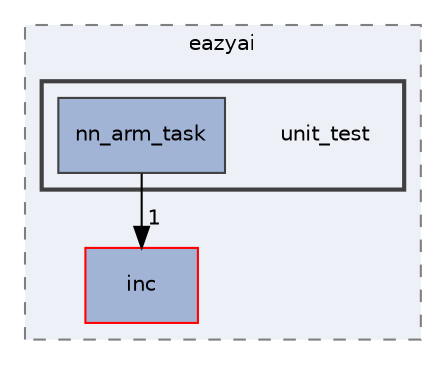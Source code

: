 digraph "packages/eazyai/unit_test"
{
 // INTERACTIVE_SVG=YES
 // LATEX_PDF_SIZE
  bgcolor="transparent";
  edge [fontname="Helvetica",fontsize="10",labelfontname="Helvetica",labelfontsize="10"];
  node [fontname="Helvetica",fontsize="10",shape=record];
  compound=true
  subgraph clusterdir_0801e060350be025f0cd7dbb784f4930 {
    graph [ bgcolor="#edf0f7", pencolor="grey50", style="filled,dashed,", label="eazyai", fontname="Helvetica", fontsize="10", URL="dir_0801e060350be025f0cd7dbb784f4930.html"]
  dir_30c2b4d0ab2755739a7e8627765b8009 [shape=box, label="inc", style="filled,", fillcolor="#a2b4d6", color="red", URL="dir_30c2b4d0ab2755739a7e8627765b8009.html"];
  subgraph clusterdir_3e561b419ecba1483b169d2823319f18 {
    graph [ bgcolor="#edf0f7", pencolor="grey25", style="filled,bold,", label="", fontname="Helvetica", fontsize="10", URL="dir_3e561b419ecba1483b169d2823319f18.html"]
    dir_3e561b419ecba1483b169d2823319f18 [shape=plaintext, label="unit_test"];
  dir_5119ceb974e939b67f9c8faa2fbb07b5 [shape=box, label="nn_arm_task", style="filled,", fillcolor="#a2b4d6", color="grey25", URL="dir_5119ceb974e939b67f9c8faa2fbb07b5.html"];
  }
  }
  dir_5119ceb974e939b67f9c8faa2fbb07b5->dir_30c2b4d0ab2755739a7e8627765b8009 [headlabel="1", labeldistance=1.5 headhref="dir_000041_000028.html"];
}
